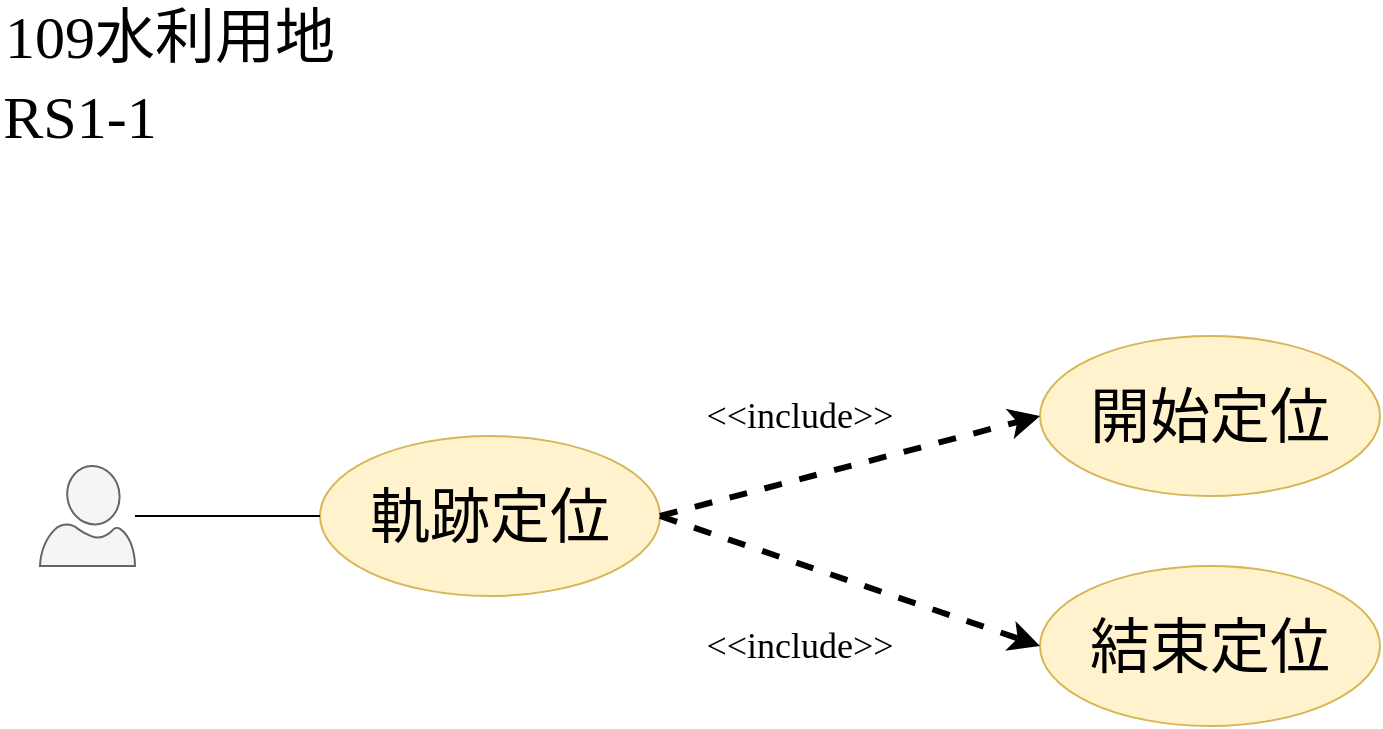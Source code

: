 <mxfile version="13.6.5" type="github" pages="2">
  <diagram id="5SL7sjia7mTwZKQkzwAf" name="RS1-1">
    <mxGraphModel dx="1730" dy="913" grid="1" gridSize="10" guides="1" tooltips="1" connect="1" arrows="1" fold="1" page="1" pageScale="1" pageWidth="2339" pageHeight="3300" math="0" shadow="0">
      <root>
        <mxCell id="0" />
        <mxCell id="1" parent="0" />
        <mxCell id="a2iPK0oup8Hox52Vh_2h-1" value="&lt;font face=&quot;Times New Roman&quot;&gt;RS1-1&lt;/font&gt;" style="text;html=1;strokeColor=none;fillColor=none;align=center;verticalAlign=middle;whiteSpace=wrap;rounded=0;fontFamily=標楷體;fontSize=30;" vertex="1" parent="1">
          <mxGeometry x="40" y="80" width="80" height="20" as="geometry" />
        </mxCell>
        <mxCell id="a2iPK0oup8Hox52Vh_2h-2" value="109水利用地" style="text;html=1;strokeColor=none;fillColor=none;align=center;verticalAlign=middle;whiteSpace=wrap;rounded=0;fontFamily=標楷體;fontSize=30;" vertex="1" parent="1">
          <mxGeometry x="40" y="40" width="170" height="20" as="geometry" />
        </mxCell>
        <mxCell id="a2iPK0oup8Hox52Vh_2h-3" value="" style="verticalLabelPosition=bottom;html=1;verticalAlign=top;align=center;strokeColor=#666666;shape=mxgraph.azure.user;fontFamily=標楷體;fontSize=30;fillColor=#f5f5f5;fontColor=#333333;" vertex="1" parent="1">
          <mxGeometry x="60" y="265" width="47.5" height="50" as="geometry" />
        </mxCell>
        <mxCell id="a2iPK0oup8Hox52Vh_2h-4" value="軌跡定位" style="ellipse;whiteSpace=wrap;html=1;fillColor=#fff2cc;fontFamily=標楷體;fontSize=30;strokeColor=#d6b656;" vertex="1" parent="1">
          <mxGeometry x="200" y="250" width="170" height="80" as="geometry" />
        </mxCell>
        <mxCell id="a2iPK0oup8Hox52Vh_2h-5" value="開始定位" style="ellipse;whiteSpace=wrap;html=1;fillColor=#fff2cc;fontFamily=標楷體;fontSize=30;strokeColor=#d6b656;" vertex="1" parent="1">
          <mxGeometry x="560" y="200" width="170" height="80" as="geometry" />
        </mxCell>
        <mxCell id="a2iPK0oup8Hox52Vh_2h-6" value="結束定位" style="ellipse;whiteSpace=wrap;html=1;fillColor=#fff2cc;fontFamily=標楷體;fontSize=30;strokeColor=#d6b656;" vertex="1" parent="1">
          <mxGeometry x="560" y="315" width="170" height="80" as="geometry" />
        </mxCell>
        <mxCell id="a2iPK0oup8Hox52Vh_2h-7" value="" style="endArrow=none;html=1;fontFamily=標楷體;fontSize=30;entryX=0;entryY=0.5;entryDx=0;entryDy=0;" edge="1" parent="1" source="a2iPK0oup8Hox52Vh_2h-3" target="a2iPK0oup8Hox52Vh_2h-4">
          <mxGeometry width="50" height="50" relative="1" as="geometry">
            <mxPoint x="107.5" y="335" as="sourcePoint" />
            <mxPoint x="180" y="300" as="targetPoint" />
          </mxGeometry>
        </mxCell>
        <mxCell id="a2iPK0oup8Hox52Vh_2h-8" value="" style="endArrow=classic;html=1;fontFamily=標楷體;fontSize=30;exitX=1;exitY=0.5;exitDx=0;exitDy=0;entryX=0;entryY=0.5;entryDx=0;entryDy=0;dashed=1;strokeWidth=3;" edge="1" parent="1" source="a2iPK0oup8Hox52Vh_2h-4" target="a2iPK0oup8Hox52Vh_2h-5">
          <mxGeometry width="50" height="50" relative="1" as="geometry">
            <mxPoint x="390" y="190" as="sourcePoint" />
            <mxPoint x="440" y="140" as="targetPoint" />
          </mxGeometry>
        </mxCell>
        <mxCell id="a2iPK0oup8Hox52Vh_2h-9" value="" style="endArrow=classic;html=1;fontFamily=標楷體;fontSize=30;exitX=1;exitY=0.5;exitDx=0;exitDy=0;entryX=0;entryY=0.5;entryDx=0;entryDy=0;dashed=1;strokeWidth=3;" edge="1" parent="1" source="a2iPK0oup8Hox52Vh_2h-4" target="a2iPK0oup8Hox52Vh_2h-6">
          <mxGeometry width="50" height="50" relative="1" as="geometry">
            <mxPoint x="380.0" y="300" as="sourcePoint" />
            <mxPoint x="530" y="250.0" as="targetPoint" />
          </mxGeometry>
        </mxCell>
        <mxCell id="a2iPK0oup8Hox52Vh_2h-10" value="&amp;lt;&amp;lt;include&amp;gt;&amp;gt;" style="text;html=1;strokeColor=none;fillColor=none;align=center;verticalAlign=middle;whiteSpace=wrap;rounded=0;fontFamily=標楷體;fontSize=18;" vertex="1" parent="1">
          <mxGeometry x="390" y="230" width="100" height="20" as="geometry" />
        </mxCell>
        <mxCell id="a2iPK0oup8Hox52Vh_2h-11" value="&amp;lt;&amp;lt;include&amp;gt;&amp;gt;" style="text;html=1;strokeColor=none;fillColor=none;align=center;verticalAlign=middle;whiteSpace=wrap;rounded=0;fontFamily=標楷體;fontSize=18;" vertex="1" parent="1">
          <mxGeometry x="390" y="345" width="100" height="20" as="geometry" />
        </mxCell>
      </root>
    </mxGraphModel>
  </diagram>
  <diagram id="06ORrumkcgsPQ75S__CR" name="RS1-2">
    <mxGraphModel dx="5190" dy="2740" grid="1" gridSize="10" guides="1" tooltips="1" connect="1" arrows="1" fold="1" page="1" pageScale="1" pageWidth="2339" pageHeight="3300" math="0" shadow="0">
      <root>
        <mxCell id="frGBTgBHzqRuNVTYLtoF-0" />
        <mxCell id="frGBTgBHzqRuNVTYLtoF-1" parent="frGBTgBHzqRuNVTYLtoF-0" />
        <mxCell id="frGBTgBHzqRuNVTYLtoF-2" value="&lt;font face=&quot;Times New Roman&quot;&gt;RS1-2&lt;/font&gt;" style="text;html=1;strokeColor=none;fillColor=none;align=center;verticalAlign=middle;whiteSpace=wrap;rounded=0;fontFamily=標楷體;fontSize=30;" vertex="1" parent="frGBTgBHzqRuNVTYLtoF-1">
          <mxGeometry x="40" y="80" width="80" height="20" as="geometry" />
        </mxCell>
        <mxCell id="frGBTgBHzqRuNVTYLtoF-3" value="109水利用地" style="text;html=1;strokeColor=none;fillColor=none;align=center;verticalAlign=middle;whiteSpace=wrap;rounded=0;fontFamily=標楷體;fontSize=30;" vertex="1" parent="frGBTgBHzqRuNVTYLtoF-1">
          <mxGeometry x="40" y="40" width="170" height="20" as="geometry" />
        </mxCell>
        <mxCell id="frGBTgBHzqRuNVTYLtoF-4" value="" style="verticalLabelPosition=bottom;html=1;verticalAlign=top;align=center;strokeColor=#666666;shape=mxgraph.azure.user;fontFamily=標楷體;fontSize=30;fillColor=#f5f5f5;fontColor=#333333;" vertex="1" parent="frGBTgBHzqRuNVTYLtoF-1">
          <mxGeometry x="60" y="265" width="47.5" height="50" as="geometry" />
        </mxCell>
        <mxCell id="frGBTgBHzqRuNVTYLtoF-5" value="軌跡定位" style="ellipse;whiteSpace=wrap;html=1;fillColor=#fff2cc;fontFamily=標楷體;fontSize=30;strokeColor=#d6b656;" vertex="1" parent="frGBTgBHzqRuNVTYLtoF-1">
          <mxGeometry x="200" y="250" width="170" height="80" as="geometry" />
        </mxCell>
        <mxCell id="frGBTgBHzqRuNVTYLtoF-6" value="開始定位" style="ellipse;whiteSpace=wrap;html=1;fillColor=#fff2cc;fontFamily=標楷體;fontSize=30;strokeColor=#d6b656;" vertex="1" parent="frGBTgBHzqRuNVTYLtoF-1">
          <mxGeometry x="560" y="200" width="170" height="80" as="geometry" />
        </mxCell>
        <mxCell id="frGBTgBHzqRuNVTYLtoF-7" value="結束定位" style="ellipse;whiteSpace=wrap;html=1;fillColor=#fff2cc;fontFamily=標楷體;fontSize=30;strokeColor=#d6b656;" vertex="1" parent="frGBTgBHzqRuNVTYLtoF-1">
          <mxGeometry x="560" y="315" width="170" height="80" as="geometry" />
        </mxCell>
        <mxCell id="frGBTgBHzqRuNVTYLtoF-8" value="" style="endArrow=none;html=1;fontFamily=標楷體;fontSize=30;entryX=0;entryY=0.5;entryDx=0;entryDy=0;" edge="1" parent="frGBTgBHzqRuNVTYLtoF-1" source="frGBTgBHzqRuNVTYLtoF-4" target="frGBTgBHzqRuNVTYLtoF-5">
          <mxGeometry width="50" height="50" relative="1" as="geometry">
            <mxPoint x="107.5" y="335" as="sourcePoint" />
            <mxPoint x="180" y="300" as="targetPoint" />
          </mxGeometry>
        </mxCell>
        <mxCell id="frGBTgBHzqRuNVTYLtoF-9" value="" style="endArrow=classic;html=1;fontFamily=標楷體;fontSize=30;exitX=1;exitY=0.5;exitDx=0;exitDy=0;entryX=0;entryY=0.5;entryDx=0;entryDy=0;dashed=1;strokeWidth=3;" edge="1" parent="frGBTgBHzqRuNVTYLtoF-1" source="frGBTgBHzqRuNVTYLtoF-5" target="frGBTgBHzqRuNVTYLtoF-6">
          <mxGeometry width="50" height="50" relative="1" as="geometry">
            <mxPoint x="390" y="190" as="sourcePoint" />
            <mxPoint x="440" y="140" as="targetPoint" />
          </mxGeometry>
        </mxCell>
        <mxCell id="frGBTgBHzqRuNVTYLtoF-10" value="" style="endArrow=classic;html=1;fontFamily=標楷體;fontSize=30;exitX=1;exitY=0.5;exitDx=0;exitDy=0;entryX=0;entryY=0.5;entryDx=0;entryDy=0;dashed=1;strokeWidth=3;" edge="1" parent="frGBTgBHzqRuNVTYLtoF-1" source="frGBTgBHzqRuNVTYLtoF-5" target="frGBTgBHzqRuNVTYLtoF-7">
          <mxGeometry width="50" height="50" relative="1" as="geometry">
            <mxPoint x="380.0" y="300" as="sourcePoint" />
            <mxPoint x="530" y="250.0" as="targetPoint" />
          </mxGeometry>
        </mxCell>
        <mxCell id="frGBTgBHzqRuNVTYLtoF-11" value="&amp;lt;&amp;lt;include&amp;gt;&amp;gt;" style="text;html=1;strokeColor=none;fillColor=none;align=center;verticalAlign=middle;whiteSpace=wrap;rounded=0;fontFamily=標楷體;fontSize=18;" vertex="1" parent="frGBTgBHzqRuNVTYLtoF-1">
          <mxGeometry x="390" y="230" width="100" height="20" as="geometry" />
        </mxCell>
        <mxCell id="frGBTgBHzqRuNVTYLtoF-12" value="&amp;lt;&amp;lt;include&amp;gt;&amp;gt;" style="text;html=1;strokeColor=none;fillColor=none;align=center;verticalAlign=middle;whiteSpace=wrap;rounded=0;fontFamily=標楷體;fontSize=18;" vertex="1" parent="frGBTgBHzqRuNVTYLtoF-1">
          <mxGeometry x="390" y="345" width="100" height="20" as="geometry" />
        </mxCell>
      </root>
    </mxGraphModel>
  </diagram>
</mxfile>
